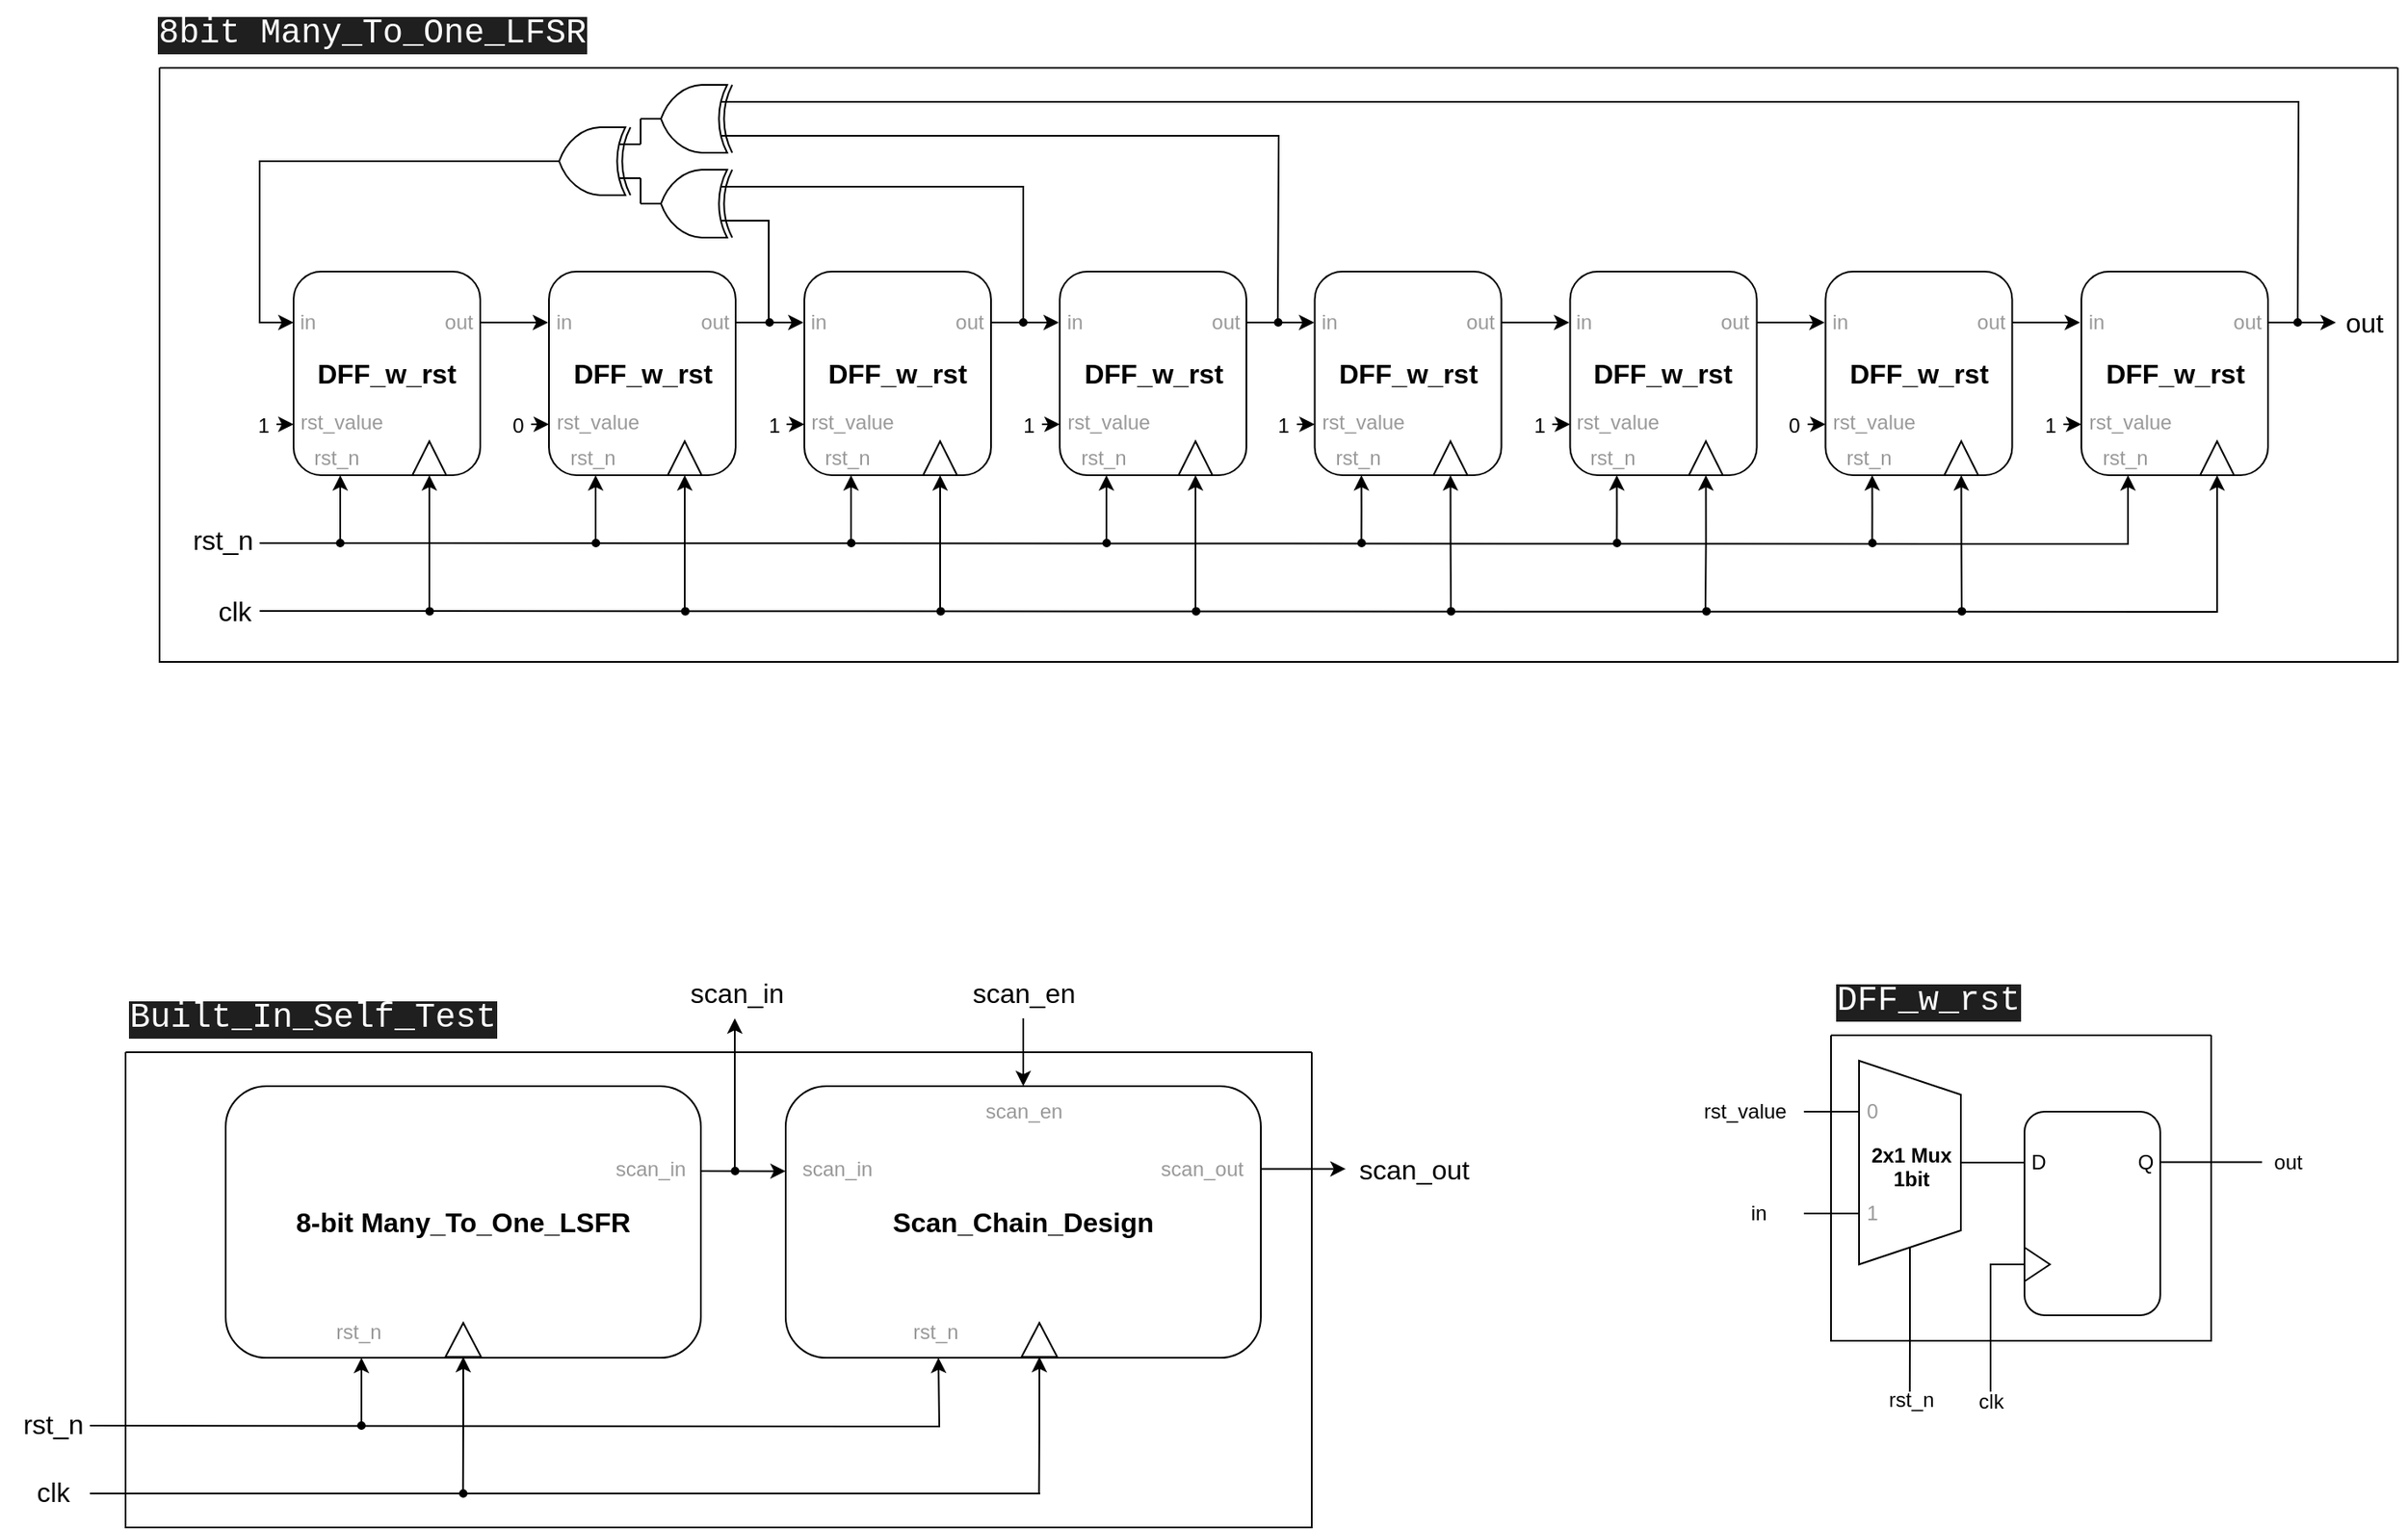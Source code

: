 <mxfile version="24.7.8">
  <diagram name="Page-1" id="UI9hSoGJG68KM8i0-efs">
    <mxGraphModel dx="1793" dy="1105" grid="1" gridSize="10" guides="1" tooltips="1" connect="1" arrows="1" fold="1" page="1" pageScale="1" pageWidth="827" pageHeight="1169" math="0" shadow="0">
      <root>
        <mxCell id="0" />
        <mxCell id="1" parent="0" />
        <mxCell id="f5T4emlmwEQwwxIsuoBN-124" value="&lt;font style=&quot;font-size: 16px;&quot;&gt;&lt;b&gt;DFF&lt;/b&gt;&lt;/font&gt;&lt;b style=&quot;font-size: 16px; background-color: initial;&quot;&gt;_w_&lt;/b&gt;&lt;b style=&quot;font-size: 16px; background-color: initial;&quot;&gt;rst&lt;/b&gt;" style="rounded=1;whiteSpace=wrap;html=1;" vertex="1" parent="1">
          <mxGeometry x="1693.5" y="440" width="110" height="120" as="geometry" />
        </mxCell>
        <mxCell id="f5T4emlmwEQwwxIsuoBN-129" value="&lt;font color=&quot;#999999&quot;&gt;rst_n&lt;/font&gt;" style="text;html=1;align=center;verticalAlign=middle;resizable=0;points=[];autosize=1;strokeColor=none;fillColor=none;" vertex="1" parent="1">
          <mxGeometry x="1693.5" y="535" width="50" height="30" as="geometry" />
        </mxCell>
        <mxCell id="f5T4emlmwEQwwxIsuoBN-32" value="&lt;font style=&quot;font-size: 16px;&quot;&gt;&lt;b&gt;DFF&lt;/b&gt;&lt;/font&gt;&lt;b style=&quot;font-size: 16px; background-color: initial;&quot;&gt;_w_&lt;/b&gt;&lt;b style=&quot;font-size: 16px; background-color: initial;&quot;&gt;rst&lt;/b&gt;" style="rounded=1;whiteSpace=wrap;html=1;" vertex="1" parent="1">
          <mxGeometry x="640" y="440" width="110" height="120" as="geometry" />
        </mxCell>
        <mxCell id="f5T4emlmwEQwwxIsuoBN-40" value="&lt;font color=&quot;#999999&quot;&gt;in&lt;/font&gt;" style="text;html=1;align=center;verticalAlign=middle;resizable=0;points=[];autosize=1;strokeColor=none;fillColor=none;" vertex="1" parent="1">
          <mxGeometry x="633" y="455" width="30" height="30" as="geometry" />
        </mxCell>
        <mxCell id="f5T4emlmwEQwwxIsuoBN-58" value="&lt;font style=&quot;font-size: 16px;&quot;&gt;&lt;b&gt;DFF&lt;/b&gt;&lt;/font&gt;&lt;b style=&quot;font-size: 16px; background-color: initial;&quot;&gt;_w_&lt;/b&gt;&lt;b style=&quot;font-size: 16px; background-color: initial;&quot;&gt;rst&lt;/b&gt;" style="rounded=1;whiteSpace=wrap;html=1;" vertex="1" parent="1">
          <mxGeometry x="790.5" y="440" width="110" height="120" as="geometry" />
        </mxCell>
        <mxCell id="f5T4emlmwEQwwxIsuoBN-42" value="&lt;font color=&quot;#999999&quot;&gt;rst_value&lt;/font&gt;" style="text;html=1;align=center;verticalAlign=middle;resizable=0;points=[];autosize=1;strokeColor=none;fillColor=none;" vertex="1" parent="1">
          <mxGeometry x="633" y="514" width="70" height="30" as="geometry" />
        </mxCell>
        <mxCell id="f5T4emlmwEQwwxIsuoBN-63" value="&lt;font color=&quot;#999999&quot;&gt;rst_value&lt;/font&gt;" style="text;html=1;align=center;verticalAlign=middle;resizable=0;points=[];autosize=1;strokeColor=none;fillColor=none;" vertex="1" parent="1">
          <mxGeometry x="783.5" y="514" width="70" height="30" as="geometry" />
        </mxCell>
        <mxCell id="icHtA9COWRHYuuFqIY_G-172" value="&lt;font style=&quot;font-size: 16px;&quot;&gt;&lt;b&gt;8-bit Many_To_One_LSFR&lt;/b&gt;&lt;/font&gt;" style="rounded=1;whiteSpace=wrap;html=1;strokeColor=default;align=center;verticalAlign=middle;fontFamily=Helvetica;fontSize=12;fontColor=default;fillColor=default;" parent="1" vertex="1">
          <mxGeometry x="600" y="920" width="280" height="160" as="geometry" />
        </mxCell>
        <mxCell id="icHtA9COWRHYuuFqIY_G-173" value="&lt;font style=&quot;font-size: 16px;&quot;&gt;&lt;b&gt;Scan_Chain_Design&lt;/b&gt;&lt;/font&gt;" style="rounded=1;whiteSpace=wrap;html=1;strokeColor=default;align=center;verticalAlign=middle;fontFamily=Helvetica;fontSize=12;fontColor=default;fillColor=default;" parent="1" vertex="1">
          <mxGeometry x="930" y="920" width="280" height="160" as="geometry" />
        </mxCell>
        <mxCell id="icHtA9COWRHYuuFqIY_G-174" value="" style="endArrow=classic;html=1;rounded=0;fontFamily=Helvetica;fontSize=12;fontColor=default;" parent="1" edge="1">
          <mxGeometry width="50" height="50" relative="1" as="geometry">
            <mxPoint x="1070" y="880" as="sourcePoint" />
            <mxPoint x="1070" y="920" as="targetPoint" />
          </mxGeometry>
        </mxCell>
        <mxCell id="icHtA9COWRHYuuFqIY_G-175" value="&lt;font style=&quot;font-size: 16px;&quot;&gt;scan_en&lt;/font&gt;" style="text;html=1;align=center;verticalAlign=middle;resizable=0;points=[];autosize=1;strokeColor=none;fillColor=none;fontFamily=Helvetica;fontSize=12;fontColor=default;" parent="1" vertex="1">
          <mxGeometry x="1030" y="850" width="80" height="30" as="geometry" />
        </mxCell>
        <mxCell id="icHtA9COWRHYuuFqIY_G-176" value="&lt;font color=&quot;#999999&quot; style=&quot;font-size: 12px;&quot;&gt;scan_en&lt;/font&gt;" style="text;html=1;align=center;verticalAlign=middle;resizable=0;points=[];autosize=1;strokeColor=none;fillColor=none;fontFamily=Helvetica;fontSize=12;fontColor=default;" parent="1" vertex="1">
          <mxGeometry x="1035" y="920" width="70" height="30" as="geometry" />
        </mxCell>
        <mxCell id="icHtA9COWRHYuuFqIY_G-187" style="edgeStyle=orthogonalEdgeStyle;rounded=0;orthogonalLoop=1;jettySize=auto;html=1;exitX=0;exitY=0.5;exitDx=0;exitDy=0;fontFamily=Helvetica;fontSize=12;fontColor=default;endArrow=none;endFill=0;startArrow=classic;startFill=1;" parent="1" source="icHtA9COWRHYuuFqIY_G-177" edge="1">
          <mxGeometry relative="1" as="geometry">
            <mxPoint x="739.857" y="1160" as="targetPoint" />
          </mxGeometry>
        </mxCell>
        <mxCell id="icHtA9COWRHYuuFqIY_G-177" value="" style="triangle;whiteSpace=wrap;html=1;strokeColor=default;align=center;verticalAlign=middle;fontFamily=Helvetica;fontSize=12;fontColor=default;fillColor=default;rotation=-90;" parent="1" vertex="1">
          <mxGeometry x="730" y="1059" width="20" height="21" as="geometry" />
        </mxCell>
        <mxCell id="icHtA9COWRHYuuFqIY_G-186" style="edgeStyle=orthogonalEdgeStyle;rounded=0;orthogonalLoop=1;jettySize=auto;html=1;exitX=0;exitY=0.5;exitDx=0;exitDy=0;fontFamily=Helvetica;fontSize=12;fontColor=default;endArrow=none;endFill=0;startArrow=classic;startFill=1;" parent="1" source="icHtA9COWRHYuuFqIY_G-179" edge="1">
          <mxGeometry relative="1" as="geometry">
            <mxPoint x="1079.286" y="1160" as="targetPoint" />
          </mxGeometry>
        </mxCell>
        <mxCell id="icHtA9COWRHYuuFqIY_G-179" value="" style="triangle;whiteSpace=wrap;html=1;strokeColor=default;align=center;verticalAlign=middle;fontFamily=Helvetica;fontSize=12;fontColor=default;fillColor=default;rotation=-90;" parent="1" vertex="1">
          <mxGeometry x="1069.5" y="1059" width="20" height="21" as="geometry" />
        </mxCell>
        <mxCell id="icHtA9COWRHYuuFqIY_G-181" value="" style="endArrow=classic;html=1;rounded=0;fontFamily=Helvetica;fontSize=12;fontColor=default;" parent="1" edge="1">
          <mxGeometry width="50" height="50" relative="1" as="geometry">
            <mxPoint x="680" y="1120" as="sourcePoint" />
            <mxPoint x="680" y="1080" as="targetPoint" />
          </mxGeometry>
        </mxCell>
        <mxCell id="icHtA9COWRHYuuFqIY_G-182" value="" style="endArrow=classic;html=1;rounded=0;fontFamily=Helvetica;fontSize=12;fontColor=default;edgeStyle=orthogonalEdgeStyle;" parent="1" edge="1">
          <mxGeometry width="50" height="50" relative="1" as="geometry">
            <mxPoint x="520" y="1120" as="sourcePoint" />
            <mxPoint x="1020" y="1080" as="targetPoint" />
          </mxGeometry>
        </mxCell>
        <mxCell id="icHtA9COWRHYuuFqIY_G-183" value="&lt;font color=&quot;#999999&quot;&gt;rst_n&lt;/font&gt;" style="text;html=1;align=center;verticalAlign=middle;resizable=0;points=[];autosize=1;strokeColor=none;fillColor=none;fontFamily=Helvetica;fontSize=12;fontColor=default;" parent="1" vertex="1">
          <mxGeometry x="653" y="1050" width="50" height="30" as="geometry" />
        </mxCell>
        <mxCell id="icHtA9COWRHYuuFqIY_G-184" value="&lt;font color=&quot;#999999&quot;&gt;rst_n&lt;/font&gt;" style="text;html=1;align=center;verticalAlign=middle;resizable=0;points=[];autosize=1;strokeColor=none;fillColor=none;fontFamily=Helvetica;fontSize=12;fontColor=default;" parent="1" vertex="1">
          <mxGeometry x="993" y="1050" width="50" height="30" as="geometry" />
        </mxCell>
        <mxCell id="icHtA9COWRHYuuFqIY_G-185" value="" style="endArrow=none;html=1;rounded=0;fontFamily=Helvetica;fontSize=12;fontColor=default;" parent="1" edge="1">
          <mxGeometry width="50" height="50" relative="1" as="geometry">
            <mxPoint x="520" y="1160" as="sourcePoint" />
            <mxPoint x="1080" y="1160" as="targetPoint" />
          </mxGeometry>
        </mxCell>
        <mxCell id="icHtA9COWRHYuuFqIY_G-188" value="" style="endArrow=classic;html=1;rounded=0;fontFamily=Helvetica;fontSize=12;fontColor=default;entryX=0;entryY=0.313;entryDx=0;entryDy=0;entryPerimeter=0;endFill=1;" parent="1" target="icHtA9COWRHYuuFqIY_G-173" edge="1">
          <mxGeometry width="50" height="50" relative="1" as="geometry">
            <mxPoint x="880" y="970" as="sourcePoint" />
            <mxPoint x="930" y="920" as="targetPoint" />
          </mxGeometry>
        </mxCell>
        <mxCell id="icHtA9COWRHYuuFqIY_G-189" value="&lt;font color=&quot;#999999&quot; style=&quot;font-size: 12px;&quot;&gt;scan_in&lt;/font&gt;" style="text;html=1;align=center;verticalAlign=middle;resizable=0;points=[];autosize=1;strokeColor=none;fillColor=none;fontFamily=Helvetica;fontSize=12;fontColor=default;" parent="1" vertex="1">
          <mxGeometry x="930" y="954" width="60" height="30" as="geometry" />
        </mxCell>
        <mxCell id="icHtA9COWRHYuuFqIY_G-190" value="&lt;font color=&quot;#999999&quot; style=&quot;font-size: 12px;&quot;&gt;scan_out&lt;/font&gt;" style="text;html=1;align=center;verticalAlign=middle;resizable=0;points=[];autosize=1;strokeColor=none;fillColor=none;fontFamily=Helvetica;fontSize=12;fontColor=default;" parent="1" vertex="1">
          <mxGeometry x="1140" y="954" width="70" height="30" as="geometry" />
        </mxCell>
        <mxCell id="icHtA9COWRHYuuFqIY_G-191" value="&lt;font style=&quot;font-size: 16px;&quot;&gt;rst_n&lt;/font&gt;" style="text;html=1;align=center;verticalAlign=middle;resizable=0;points=[];autosize=1;strokeColor=none;fillColor=none;fontFamily=Helvetica;fontSize=12;fontColor=default;" parent="1" vertex="1">
          <mxGeometry x="467.5" y="1104" width="60" height="30" as="geometry" />
        </mxCell>
        <mxCell id="icHtA9COWRHYuuFqIY_G-192" value="&lt;font style=&quot;font-size: 16px;&quot;&gt;clk&lt;/font&gt;" style="text;html=1;align=center;verticalAlign=middle;resizable=0;points=[];autosize=1;strokeColor=none;fillColor=none;fontFamily=Helvetica;fontSize=12;fontColor=default;" parent="1" vertex="1">
          <mxGeometry x="477.5" y="1144" width="40" height="30" as="geometry" />
        </mxCell>
        <mxCell id="icHtA9COWRHYuuFqIY_G-193" value="" style="endArrow=classic;html=1;rounded=0;fontFamily=Helvetica;fontSize=12;fontColor=default;entryX=0;entryY=0.313;entryDx=0;entryDy=0;entryPerimeter=0;endFill=1;" parent="1" edge="1">
          <mxGeometry width="50" height="50" relative="1" as="geometry">
            <mxPoint x="1210" y="968.71" as="sourcePoint" />
            <mxPoint x="1260" y="968.71" as="targetPoint" />
          </mxGeometry>
        </mxCell>
        <mxCell id="icHtA9COWRHYuuFqIY_G-194" value="" style="endArrow=classic;html=1;rounded=0;fontFamily=Helvetica;fontSize=12;fontColor=default;" parent="1" edge="1">
          <mxGeometry width="50" height="50" relative="1" as="geometry">
            <mxPoint x="900" y="970" as="sourcePoint" />
            <mxPoint x="900" y="880" as="targetPoint" />
          </mxGeometry>
        </mxCell>
        <mxCell id="icHtA9COWRHYuuFqIY_G-195" value="&lt;font style=&quot;font-size: 16px;&quot;&gt;scan_out&lt;/font&gt;" style="text;html=1;align=center;verticalAlign=middle;resizable=0;points=[];autosize=1;strokeColor=none;fillColor=none;fontFamily=Helvetica;fontSize=12;fontColor=default;" parent="1" vertex="1">
          <mxGeometry x="1255" y="954" width="90" height="30" as="geometry" />
        </mxCell>
        <mxCell id="icHtA9COWRHYuuFqIY_G-196" value="&lt;font style=&quot;font-size: 16px;&quot;&gt;scan_in&lt;/font&gt;" style="text;html=1;align=center;verticalAlign=middle;resizable=0;points=[];autosize=1;strokeColor=none;fillColor=none;fontFamily=Helvetica;fontSize=12;fontColor=default;" parent="1" vertex="1">
          <mxGeometry x="860.5" y="850" width="80" height="30" as="geometry" />
        </mxCell>
        <mxCell id="icHtA9COWRHYuuFqIY_G-197" value="&lt;font color=&quot;#999999&quot;&gt;scan_in&lt;/font&gt;" style="text;html=1;align=center;verticalAlign=middle;resizable=0;points=[];autosize=1;strokeColor=none;fillColor=none;fontFamily=Helvetica;fontSize=12;fontColor=default;" parent="1" vertex="1">
          <mxGeometry x="820" y="954" width="60" height="30" as="geometry" />
        </mxCell>
        <mxCell id="icHtA9COWRHYuuFqIY_G-198" value="" style="swimlane;startSize=0;strokeColor=default;align=center;verticalAlign=middle;fontFamily=Helvetica;fontSize=12;fontColor=default;fillColor=default;" parent="1" vertex="1">
          <mxGeometry x="541" y="900" width="699" height="280" as="geometry" />
        </mxCell>
        <mxCell id="f5T4emlmwEQwwxIsuoBN-153" value="" style="ellipse;whiteSpace=wrap;html=1;aspect=fixed;fillColor=#000000;" vertex="1" parent="icHtA9COWRHYuuFqIY_G-198">
          <mxGeometry x="137" y="218" width="4" height="4" as="geometry" />
        </mxCell>
        <mxCell id="f5T4emlmwEQwwxIsuoBN-154" value="" style="ellipse;whiteSpace=wrap;html=1;aspect=fixed;fillColor=#000000;" vertex="1" parent="icHtA9COWRHYuuFqIY_G-198">
          <mxGeometry x="197" y="258" width="4" height="4" as="geometry" />
        </mxCell>
        <mxCell id="f5T4emlmwEQwwxIsuoBN-156" value="" style="ellipse;whiteSpace=wrap;html=1;aspect=fixed;fillColor=#000000;" vertex="1" parent="icHtA9COWRHYuuFqIY_G-198">
          <mxGeometry x="357.2" y="68" width="4" height="4" as="geometry" />
        </mxCell>
        <mxCell id="f5T4emlmwEQwwxIsuoBN-2" value="" style="rounded=1;whiteSpace=wrap;html=1;" vertex="1" parent="1">
          <mxGeometry x="1660" y="935" width="80" height="120" as="geometry" />
        </mxCell>
        <mxCell id="f5T4emlmwEQwwxIsuoBN-3" value="Q" style="text;html=1;align=center;verticalAlign=middle;resizable=0;points=[];autosize=1;strokeColor=none;fillColor=none;" vertex="1" parent="1">
          <mxGeometry x="1716" y="950" width="30" height="30" as="geometry" />
        </mxCell>
        <mxCell id="f5T4emlmwEQwwxIsuoBN-5" style="edgeStyle=orthogonalEdgeStyle;rounded=0;orthogonalLoop=1;jettySize=auto;html=1;exitX=0.5;exitY=0;exitDx=0;exitDy=0;entryX=0;entryY=0.25;entryDx=0;entryDy=0;endArrow=none;endFill=0;" edge="1" parent="1" source="f5T4emlmwEQwwxIsuoBN-9" target="f5T4emlmwEQwwxIsuoBN-2">
          <mxGeometry relative="1" as="geometry" />
        </mxCell>
        <mxCell id="f5T4emlmwEQwwxIsuoBN-6" style="edgeStyle=orthogonalEdgeStyle;rounded=0;orthogonalLoop=1;jettySize=auto;html=1;exitX=0.25;exitY=1;exitDx=0;exitDy=0;endArrow=none;endFill=0;startArrow=none;startFill=0;" edge="1" parent="1" source="f5T4emlmwEQwwxIsuoBN-9">
          <mxGeometry relative="1" as="geometry">
            <mxPoint x="1530" y="935" as="targetPoint" />
          </mxGeometry>
        </mxCell>
        <mxCell id="f5T4emlmwEQwwxIsuoBN-7" style="edgeStyle=orthogonalEdgeStyle;rounded=0;orthogonalLoop=1;jettySize=auto;html=1;exitX=0.75;exitY=1;exitDx=0;exitDy=0;endArrow=none;endFill=0;startArrow=none;startFill=0;" edge="1" parent="1" source="f5T4emlmwEQwwxIsuoBN-9">
          <mxGeometry relative="1" as="geometry">
            <mxPoint x="1530" y="995" as="targetPoint" />
          </mxGeometry>
        </mxCell>
        <mxCell id="f5T4emlmwEQwwxIsuoBN-25" style="edgeStyle=orthogonalEdgeStyle;rounded=0;orthogonalLoop=1;jettySize=auto;html=1;exitX=1;exitY=0.5;exitDx=0;exitDy=0;endArrow=none;endFill=0;startArrow=none;startFill=0;" edge="1" parent="1" source="f5T4emlmwEQwwxIsuoBN-9">
          <mxGeometry relative="1" as="geometry">
            <mxPoint x="1592.417" y="1100" as="targetPoint" />
          </mxGeometry>
        </mxCell>
        <mxCell id="f5T4emlmwEQwwxIsuoBN-9" value="" style="shape=trapezoid;perimeter=trapezoidPerimeter;whiteSpace=wrap;html=1;fixedSize=1;rotation=90;" vertex="1" parent="1">
          <mxGeometry x="1532.5" y="935" width="120" height="60" as="geometry" />
        </mxCell>
        <mxCell id="f5T4emlmwEQwwxIsuoBN-26" style="edgeStyle=orthogonalEdgeStyle;rounded=0;orthogonalLoop=1;jettySize=auto;html=1;exitX=0;exitY=0.5;exitDx=0;exitDy=0;endArrow=none;endFill=0;" edge="1" parent="1" source="f5T4emlmwEQwwxIsuoBN-11">
          <mxGeometry relative="1" as="geometry">
            <mxPoint x="1640" y="1100" as="targetPoint" />
          </mxGeometry>
        </mxCell>
        <mxCell id="f5T4emlmwEQwwxIsuoBN-11" value="" style="triangle;whiteSpace=wrap;html=1;" vertex="1" parent="1">
          <mxGeometry x="1660" y="1015" width="15" height="20" as="geometry" />
        </mxCell>
        <mxCell id="f5T4emlmwEQwwxIsuoBN-12" value="D" style="text;html=1;align=center;verticalAlign=middle;resizable=0;points=[];autosize=1;strokeColor=none;fillColor=none;" vertex="1" parent="1">
          <mxGeometry x="1652.5" y="950" width="30" height="30" as="geometry" />
        </mxCell>
        <mxCell id="f5T4emlmwEQwwxIsuoBN-13" value="rst_value" style="text;html=1;align=center;verticalAlign=middle;resizable=0;points=[];autosize=1;strokeColor=none;fillColor=none;" vertex="1" parent="1">
          <mxGeometry x="1460" y="920" width="70" height="30" as="geometry" />
        </mxCell>
        <mxCell id="f5T4emlmwEQwwxIsuoBN-14" value="&lt;font color=&quot;#999999&quot;&gt;0&lt;/font&gt;" style="text;html=1;align=center;verticalAlign=middle;resizable=0;points=[];autosize=1;strokeColor=none;fillColor=none;" vertex="1" parent="1">
          <mxGeometry x="1555" y="920" width="30" height="30" as="geometry" />
        </mxCell>
        <mxCell id="f5T4emlmwEQwwxIsuoBN-15" value="&lt;font color=&quot;#999999&quot;&gt;1&lt;/font&gt;" style="text;html=1;align=center;verticalAlign=middle;resizable=0;points=[];autosize=1;strokeColor=none;fillColor=none;" vertex="1" parent="1">
          <mxGeometry x="1555" y="980" width="30" height="30" as="geometry" />
        </mxCell>
        <mxCell id="f5T4emlmwEQwwxIsuoBN-16" value="&lt;b&gt;2x1 Mux&lt;br&gt;1bit&lt;/b&gt;&lt;div&gt;&lt;br&gt;&lt;/div&gt;" style="text;html=1;align=center;verticalAlign=middle;resizable=0;points=[];autosize=1;strokeColor=none;fillColor=none;fontFamily=Helvetica;fontSize=12;fontColor=default;" vertex="1" parent="1">
          <mxGeometry x="1557.5" y="945" width="70" height="60" as="geometry" />
        </mxCell>
        <mxCell id="f5T4emlmwEQwwxIsuoBN-20" value="in" style="text;html=1;align=center;verticalAlign=middle;resizable=0;points=[];autosize=1;strokeColor=none;fillColor=none;" vertex="1" parent="1">
          <mxGeometry x="1487.5" y="980" width="30" height="30" as="geometry" />
        </mxCell>
        <mxCell id="f5T4emlmwEQwwxIsuoBN-23" style="edgeStyle=orthogonalEdgeStyle;rounded=0;orthogonalLoop=1;jettySize=auto;html=1;exitX=0.5;exitY=0;exitDx=0;exitDy=0;entryX=0;entryY=0.25;entryDx=0;entryDy=0;endArrow=none;endFill=0;" edge="1" parent="1">
          <mxGeometry relative="1" as="geometry">
            <mxPoint x="1740" y="964.79" as="sourcePoint" />
            <mxPoint x="1800" y="964.79" as="targetPoint" />
          </mxGeometry>
        </mxCell>
        <mxCell id="f5T4emlmwEQwwxIsuoBN-24" value="out" style="text;html=1;align=center;verticalAlign=middle;resizable=0;points=[];autosize=1;strokeColor=none;fillColor=none;" vertex="1" parent="1">
          <mxGeometry x="1795" y="950" width="40" height="30" as="geometry" />
        </mxCell>
        <mxCell id="f5T4emlmwEQwwxIsuoBN-27" value="" style="swimlane;startSize=0;" vertex="1" parent="1">
          <mxGeometry x="1546" y="890" width="224" height="180" as="geometry" />
        </mxCell>
        <mxCell id="f5T4emlmwEQwwxIsuoBN-29" value="rst_n" style="text;html=1;align=center;verticalAlign=middle;resizable=0;points=[];autosize=1;strokeColor=none;fillColor=none;" vertex="1" parent="1">
          <mxGeometry x="1567.5" y="1090" width="50" height="30" as="geometry" />
        </mxCell>
        <mxCell id="f5T4emlmwEQwwxIsuoBN-30" value="clk" style="text;html=1;align=center;verticalAlign=middle;resizable=0;points=[];autosize=1;strokeColor=none;fillColor=none;" vertex="1" parent="1">
          <mxGeometry x="1620" y="1091" width="40" height="30" as="geometry" />
        </mxCell>
        <mxCell id="f5T4emlmwEQwwxIsuoBN-37" style="edgeStyle=orthogonalEdgeStyle;rounded=0;orthogonalLoop=1;jettySize=auto;html=1;exitX=1;exitY=0.25;exitDx=0;exitDy=0;" edge="1" parent="1" source="f5T4emlmwEQwwxIsuoBN-32">
          <mxGeometry relative="1" as="geometry">
            <mxPoint x="790" y="470" as="targetPoint" />
          </mxGeometry>
        </mxCell>
        <mxCell id="f5T4emlmwEQwwxIsuoBN-38" style="edgeStyle=orthogonalEdgeStyle;rounded=0;orthogonalLoop=1;jettySize=auto;html=1;exitX=0.25;exitY=1;exitDx=0;exitDy=0;endArrow=none;endFill=0;startArrow=classic;startFill=1;" edge="1" parent="1" source="f5T4emlmwEQwwxIsuoBN-32">
          <mxGeometry relative="1" as="geometry">
            <mxPoint x="667.5" y="600" as="targetPoint" />
          </mxGeometry>
        </mxCell>
        <mxCell id="f5T4emlmwEQwwxIsuoBN-67" style="edgeStyle=orthogonalEdgeStyle;rounded=0;orthogonalLoop=1;jettySize=auto;html=1;exitX=0;exitY=0.75;exitDx=0;exitDy=0;endArrow=none;endFill=0;startArrow=classic;startFill=1;" edge="1" parent="1" source="f5T4emlmwEQwwxIsuoBN-32">
          <mxGeometry relative="1" as="geometry">
            <mxPoint x="630" y="530" as="targetPoint" />
          </mxGeometry>
        </mxCell>
        <mxCell id="f5T4emlmwEQwwxIsuoBN-33" value="&lt;font color=&quot;#999999&quot;&gt;rst_n&lt;/font&gt;" style="text;html=1;align=center;verticalAlign=middle;resizable=0;points=[];autosize=1;strokeColor=none;fillColor=none;" vertex="1" parent="1">
          <mxGeometry x="640" y="535" width="50" height="30" as="geometry" />
        </mxCell>
        <mxCell id="f5T4emlmwEQwwxIsuoBN-39" style="edgeStyle=orthogonalEdgeStyle;rounded=0;orthogonalLoop=1;jettySize=auto;html=1;exitX=0;exitY=0.5;exitDx=0;exitDy=0;endArrow=none;endFill=0;startArrow=classic;startFill=1;" edge="1" parent="1" source="f5T4emlmwEQwwxIsuoBN-36">
          <mxGeometry relative="1" as="geometry">
            <mxPoint x="720" y="640" as="targetPoint" />
          </mxGeometry>
        </mxCell>
        <mxCell id="f5T4emlmwEQwwxIsuoBN-36" value="" style="triangle;whiteSpace=wrap;html=1;rotation=-90;" vertex="1" parent="1">
          <mxGeometry x="710" y="540" width="20" height="20" as="geometry" />
        </mxCell>
        <mxCell id="f5T4emlmwEQwwxIsuoBN-44" value="&lt;font color=&quot;#999999&quot;&gt;out&lt;/font&gt;" style="text;html=1;align=center;verticalAlign=middle;resizable=0;points=[];autosize=1;strokeColor=none;fillColor=none;" vertex="1" parent="1">
          <mxGeometry x="717" y="455" width="40" height="30" as="geometry" />
        </mxCell>
        <mxCell id="f5T4emlmwEQwwxIsuoBN-56" style="edgeStyle=orthogonalEdgeStyle;rounded=0;orthogonalLoop=1;jettySize=auto;html=1;exitX=1;exitY=0.25;exitDx=0;exitDy=0;" edge="1" parent="1" source="f5T4emlmwEQwwxIsuoBN-58">
          <mxGeometry relative="1" as="geometry">
            <mxPoint x="940.5" y="470" as="targetPoint" />
          </mxGeometry>
        </mxCell>
        <mxCell id="f5T4emlmwEQwwxIsuoBN-57" style="edgeStyle=orthogonalEdgeStyle;rounded=0;orthogonalLoop=1;jettySize=auto;html=1;exitX=0.25;exitY=1;exitDx=0;exitDy=0;endArrow=none;endFill=0;startArrow=classic;startFill=1;" edge="1" parent="1" source="f5T4emlmwEQwwxIsuoBN-58">
          <mxGeometry relative="1" as="geometry">
            <mxPoint x="818" y="600" as="targetPoint" />
          </mxGeometry>
        </mxCell>
        <mxCell id="f5T4emlmwEQwwxIsuoBN-65" style="edgeStyle=orthogonalEdgeStyle;rounded=0;orthogonalLoop=1;jettySize=auto;html=1;exitX=0;exitY=0.75;exitDx=0;exitDy=0;endArrow=none;endFill=0;startArrow=classic;startFill=1;" edge="1" parent="1" source="f5T4emlmwEQwwxIsuoBN-58">
          <mxGeometry relative="1" as="geometry">
            <mxPoint x="780" y="530" as="targetPoint" />
          </mxGeometry>
        </mxCell>
        <mxCell id="f5T4emlmwEQwwxIsuoBN-59" value="&lt;font color=&quot;#999999&quot;&gt;rst_n&lt;/font&gt;" style="text;html=1;align=center;verticalAlign=middle;resizable=0;points=[];autosize=1;strokeColor=none;fillColor=none;" vertex="1" parent="1">
          <mxGeometry x="790.5" y="535" width="50" height="30" as="geometry" />
        </mxCell>
        <mxCell id="f5T4emlmwEQwwxIsuoBN-60" style="edgeStyle=orthogonalEdgeStyle;rounded=0;orthogonalLoop=1;jettySize=auto;html=1;exitX=0;exitY=0.5;exitDx=0;exitDy=0;endArrow=none;endFill=0;startArrow=classic;startFill=1;" edge="1" parent="1" source="f5T4emlmwEQwwxIsuoBN-61">
          <mxGeometry relative="1" as="geometry">
            <mxPoint x="870.5" y="640" as="targetPoint" />
          </mxGeometry>
        </mxCell>
        <mxCell id="f5T4emlmwEQwwxIsuoBN-61" value="" style="triangle;whiteSpace=wrap;html=1;rotation=-90;" vertex="1" parent="1">
          <mxGeometry x="860.5" y="540" width="20" height="20" as="geometry" />
        </mxCell>
        <mxCell id="f5T4emlmwEQwwxIsuoBN-62" value="&lt;font color=&quot;#999999&quot;&gt;in&lt;/font&gt;" style="text;html=1;align=center;verticalAlign=middle;resizable=0;points=[];autosize=1;strokeColor=none;fillColor=none;" vertex="1" parent="1">
          <mxGeometry x="783.5" y="455" width="30" height="30" as="geometry" />
        </mxCell>
        <mxCell id="f5T4emlmwEQwwxIsuoBN-64" value="&lt;font color=&quot;#999999&quot;&gt;out&lt;/font&gt;" style="text;html=1;align=center;verticalAlign=middle;resizable=0;points=[];autosize=1;strokeColor=none;fillColor=none;" vertex="1" parent="1">
          <mxGeometry x="867.5" y="455" width="40" height="30" as="geometry" />
        </mxCell>
        <mxCell id="f5T4emlmwEQwwxIsuoBN-66" value="0" style="text;html=1;align=center;verticalAlign=middle;resizable=0;points=[];autosize=1;strokeColor=none;fillColor=none;" vertex="1" parent="1">
          <mxGeometry x="757" y="516" width="30" height="30" as="geometry" />
        </mxCell>
        <mxCell id="f5T4emlmwEQwwxIsuoBN-68" value="1" style="text;html=1;align=center;verticalAlign=middle;resizable=0;points=[];autosize=1;strokeColor=none;fillColor=none;" vertex="1" parent="1">
          <mxGeometry x="607" y="516" width="30" height="30" as="geometry" />
        </mxCell>
        <mxCell id="f5T4emlmwEQwwxIsuoBN-69" value="&lt;font style=&quot;font-size: 16px;&quot;&gt;&lt;b&gt;DFF&lt;/b&gt;&lt;/font&gt;&lt;b style=&quot;font-size: 16px; background-color: initial;&quot;&gt;_w_&lt;/b&gt;&lt;b style=&quot;font-size: 16px; background-color: initial;&quot;&gt;rst&lt;/b&gt;" style="rounded=1;whiteSpace=wrap;html=1;" vertex="1" parent="1">
          <mxGeometry x="941" y="440" width="110" height="120" as="geometry" />
        </mxCell>
        <mxCell id="f5T4emlmwEQwwxIsuoBN-70" value="&lt;font color=&quot;#999999&quot;&gt;rst_value&lt;/font&gt;" style="text;html=1;align=center;verticalAlign=middle;resizable=0;points=[];autosize=1;strokeColor=none;fillColor=none;" vertex="1" parent="1">
          <mxGeometry x="934" y="514" width="70" height="30" as="geometry" />
        </mxCell>
        <mxCell id="f5T4emlmwEQwwxIsuoBN-71" style="edgeStyle=orthogonalEdgeStyle;rounded=0;orthogonalLoop=1;jettySize=auto;html=1;exitX=1;exitY=0.25;exitDx=0;exitDy=0;" edge="1" parent="1" source="f5T4emlmwEQwwxIsuoBN-69">
          <mxGeometry relative="1" as="geometry">
            <mxPoint x="1091" y="470" as="targetPoint" />
          </mxGeometry>
        </mxCell>
        <mxCell id="f5T4emlmwEQwwxIsuoBN-72" style="edgeStyle=orthogonalEdgeStyle;rounded=0;orthogonalLoop=1;jettySize=auto;html=1;exitX=0.25;exitY=1;exitDx=0;exitDy=0;endArrow=none;endFill=0;startArrow=classic;startFill=1;" edge="1" parent="1" source="f5T4emlmwEQwwxIsuoBN-69">
          <mxGeometry relative="1" as="geometry">
            <mxPoint x="968.5" y="600" as="targetPoint" />
          </mxGeometry>
        </mxCell>
        <mxCell id="f5T4emlmwEQwwxIsuoBN-73" style="edgeStyle=orthogonalEdgeStyle;rounded=0;orthogonalLoop=1;jettySize=auto;html=1;exitX=0;exitY=0.75;exitDx=0;exitDy=0;endArrow=none;endFill=0;startArrow=classic;startFill=1;" edge="1" parent="1" source="f5T4emlmwEQwwxIsuoBN-69">
          <mxGeometry relative="1" as="geometry">
            <mxPoint x="930.5" y="530" as="targetPoint" />
          </mxGeometry>
        </mxCell>
        <mxCell id="f5T4emlmwEQwwxIsuoBN-74" value="&lt;font color=&quot;#999999&quot;&gt;rst_n&lt;/font&gt;" style="text;html=1;align=center;verticalAlign=middle;resizable=0;points=[];autosize=1;strokeColor=none;fillColor=none;" vertex="1" parent="1">
          <mxGeometry x="941" y="535" width="50" height="30" as="geometry" />
        </mxCell>
        <mxCell id="f5T4emlmwEQwwxIsuoBN-75" style="edgeStyle=orthogonalEdgeStyle;rounded=0;orthogonalLoop=1;jettySize=auto;html=1;exitX=0;exitY=0.5;exitDx=0;exitDy=0;endArrow=none;endFill=0;startArrow=classic;startFill=1;" edge="1" parent="1" source="f5T4emlmwEQwwxIsuoBN-76">
          <mxGeometry relative="1" as="geometry">
            <mxPoint x="1021" y="640" as="targetPoint" />
          </mxGeometry>
        </mxCell>
        <mxCell id="f5T4emlmwEQwwxIsuoBN-76" value="" style="triangle;whiteSpace=wrap;html=1;rotation=-90;" vertex="1" parent="1">
          <mxGeometry x="1011" y="540" width="20" height="20" as="geometry" />
        </mxCell>
        <mxCell id="f5T4emlmwEQwwxIsuoBN-77" value="&lt;font color=&quot;#999999&quot;&gt;in&lt;/font&gt;" style="text;html=1;align=center;verticalAlign=middle;resizable=0;points=[];autosize=1;strokeColor=none;fillColor=none;" vertex="1" parent="1">
          <mxGeometry x="934" y="455" width="30" height="30" as="geometry" />
        </mxCell>
        <mxCell id="f5T4emlmwEQwwxIsuoBN-78" value="&lt;font color=&quot;#999999&quot;&gt;out&lt;/font&gt;" style="text;html=1;align=center;verticalAlign=middle;resizable=0;points=[];autosize=1;strokeColor=none;fillColor=none;" vertex="1" parent="1">
          <mxGeometry x="1018" y="455" width="40" height="30" as="geometry" />
        </mxCell>
        <mxCell id="f5T4emlmwEQwwxIsuoBN-79" value="1" style="text;html=1;align=center;verticalAlign=middle;resizable=0;points=[];autosize=1;strokeColor=none;fillColor=none;" vertex="1" parent="1">
          <mxGeometry x="907.5" y="516" width="30" height="30" as="geometry" />
        </mxCell>
        <mxCell id="f5T4emlmwEQwwxIsuoBN-80" value="&lt;font style=&quot;font-size: 16px;&quot;&gt;&lt;b&gt;DFF&lt;/b&gt;&lt;/font&gt;&lt;b style=&quot;font-size: 16px; background-color: initial;&quot;&gt;_w_&lt;/b&gt;&lt;b style=&quot;font-size: 16px; background-color: initial;&quot;&gt;rst&lt;/b&gt;" style="rounded=1;whiteSpace=wrap;html=1;" vertex="1" parent="1">
          <mxGeometry x="1091.5" y="440" width="110" height="120" as="geometry" />
        </mxCell>
        <mxCell id="f5T4emlmwEQwwxIsuoBN-81" value="&lt;font color=&quot;#999999&quot;&gt;rst_value&lt;/font&gt;" style="text;html=1;align=center;verticalAlign=middle;resizable=0;points=[];autosize=1;strokeColor=none;fillColor=none;" vertex="1" parent="1">
          <mxGeometry x="1084.5" y="514" width="70" height="30" as="geometry" />
        </mxCell>
        <mxCell id="f5T4emlmwEQwwxIsuoBN-82" style="edgeStyle=orthogonalEdgeStyle;rounded=0;orthogonalLoop=1;jettySize=auto;html=1;exitX=1;exitY=0.25;exitDx=0;exitDy=0;" edge="1" parent="1" source="f5T4emlmwEQwwxIsuoBN-80">
          <mxGeometry relative="1" as="geometry">
            <mxPoint x="1241.5" y="470" as="targetPoint" />
          </mxGeometry>
        </mxCell>
        <mxCell id="f5T4emlmwEQwwxIsuoBN-83" style="edgeStyle=orthogonalEdgeStyle;rounded=0;orthogonalLoop=1;jettySize=auto;html=1;exitX=0.25;exitY=1;exitDx=0;exitDy=0;endArrow=none;endFill=0;startArrow=classic;startFill=1;" edge="1" parent="1" source="f5T4emlmwEQwwxIsuoBN-80">
          <mxGeometry relative="1" as="geometry">
            <mxPoint x="1119" y="600" as="targetPoint" />
          </mxGeometry>
        </mxCell>
        <mxCell id="f5T4emlmwEQwwxIsuoBN-84" style="edgeStyle=orthogonalEdgeStyle;rounded=0;orthogonalLoop=1;jettySize=auto;html=1;exitX=0;exitY=0.75;exitDx=0;exitDy=0;endArrow=none;endFill=0;startArrow=classic;startFill=1;" edge="1" parent="1" source="f5T4emlmwEQwwxIsuoBN-80">
          <mxGeometry relative="1" as="geometry">
            <mxPoint x="1081" y="530" as="targetPoint" />
          </mxGeometry>
        </mxCell>
        <mxCell id="f5T4emlmwEQwwxIsuoBN-85" value="&lt;font color=&quot;#999999&quot;&gt;rst_n&lt;/font&gt;" style="text;html=1;align=center;verticalAlign=middle;resizable=0;points=[];autosize=1;strokeColor=none;fillColor=none;" vertex="1" parent="1">
          <mxGeometry x="1091.5" y="535" width="50" height="30" as="geometry" />
        </mxCell>
        <mxCell id="f5T4emlmwEQwwxIsuoBN-86" style="edgeStyle=orthogonalEdgeStyle;rounded=0;orthogonalLoop=1;jettySize=auto;html=1;exitX=0;exitY=0.5;exitDx=0;exitDy=0;endArrow=none;endFill=0;startArrow=classic;startFill=1;" edge="1" parent="1" source="f5T4emlmwEQwwxIsuoBN-87">
          <mxGeometry relative="1" as="geometry">
            <mxPoint x="1171.5" y="640" as="targetPoint" />
          </mxGeometry>
        </mxCell>
        <mxCell id="f5T4emlmwEQwwxIsuoBN-87" value="" style="triangle;whiteSpace=wrap;html=1;rotation=-90;" vertex="1" parent="1">
          <mxGeometry x="1161.5" y="540" width="20" height="20" as="geometry" />
        </mxCell>
        <mxCell id="f5T4emlmwEQwwxIsuoBN-88" value="&lt;font color=&quot;#999999&quot;&gt;in&lt;/font&gt;" style="text;html=1;align=center;verticalAlign=middle;resizable=0;points=[];autosize=1;strokeColor=none;fillColor=none;" vertex="1" parent="1">
          <mxGeometry x="1084.5" y="455" width="30" height="30" as="geometry" />
        </mxCell>
        <mxCell id="f5T4emlmwEQwwxIsuoBN-89" value="&lt;font color=&quot;#999999&quot;&gt;out&lt;/font&gt;" style="text;html=1;align=center;verticalAlign=middle;resizable=0;points=[];autosize=1;strokeColor=none;fillColor=none;" vertex="1" parent="1">
          <mxGeometry x="1168.5" y="455" width="40" height="30" as="geometry" />
        </mxCell>
        <mxCell id="f5T4emlmwEQwwxIsuoBN-90" value="1" style="text;html=1;align=center;verticalAlign=middle;resizable=0;points=[];autosize=1;strokeColor=none;fillColor=none;" vertex="1" parent="1">
          <mxGeometry x="1058" y="516" width="30" height="30" as="geometry" />
        </mxCell>
        <mxCell id="f5T4emlmwEQwwxIsuoBN-91" value="&lt;font style=&quot;font-size: 16px;&quot;&gt;&lt;b&gt;DFF&lt;/b&gt;&lt;/font&gt;&lt;b style=&quot;font-size: 16px; background-color: initial;&quot;&gt;_w_&lt;/b&gt;&lt;b style=&quot;font-size: 16px; background-color: initial;&quot;&gt;rst&lt;/b&gt;" style="rounded=1;whiteSpace=wrap;html=1;" vertex="1" parent="1">
          <mxGeometry x="1241.75" y="440" width="110" height="120" as="geometry" />
        </mxCell>
        <mxCell id="f5T4emlmwEQwwxIsuoBN-92" value="&lt;font color=&quot;#999999&quot;&gt;rst_value&lt;/font&gt;" style="text;html=1;align=center;verticalAlign=middle;resizable=0;points=[];autosize=1;strokeColor=none;fillColor=none;" vertex="1" parent="1">
          <mxGeometry x="1234.75" y="514" width="70" height="30" as="geometry" />
        </mxCell>
        <mxCell id="f5T4emlmwEQwwxIsuoBN-93" style="edgeStyle=orthogonalEdgeStyle;rounded=0;orthogonalLoop=1;jettySize=auto;html=1;exitX=1;exitY=0.25;exitDx=0;exitDy=0;" edge="1" parent="1" source="f5T4emlmwEQwwxIsuoBN-91">
          <mxGeometry relative="1" as="geometry">
            <mxPoint x="1391.75" y="470" as="targetPoint" />
          </mxGeometry>
        </mxCell>
        <mxCell id="f5T4emlmwEQwwxIsuoBN-94" style="edgeStyle=orthogonalEdgeStyle;rounded=0;orthogonalLoop=1;jettySize=auto;html=1;exitX=0.25;exitY=1;exitDx=0;exitDy=0;endArrow=none;endFill=0;startArrow=classic;startFill=1;" edge="1" parent="1" source="f5T4emlmwEQwwxIsuoBN-91">
          <mxGeometry relative="1" as="geometry">
            <mxPoint x="1269.25" y="600" as="targetPoint" />
          </mxGeometry>
        </mxCell>
        <mxCell id="f5T4emlmwEQwwxIsuoBN-95" style="edgeStyle=orthogonalEdgeStyle;rounded=0;orthogonalLoop=1;jettySize=auto;html=1;exitX=0;exitY=0.75;exitDx=0;exitDy=0;endArrow=none;endFill=0;startArrow=classic;startFill=1;" edge="1" parent="1" source="f5T4emlmwEQwwxIsuoBN-91">
          <mxGeometry relative="1" as="geometry">
            <mxPoint x="1231.25" y="530" as="targetPoint" />
          </mxGeometry>
        </mxCell>
        <mxCell id="f5T4emlmwEQwwxIsuoBN-96" value="&lt;font color=&quot;#999999&quot;&gt;rst_n&lt;/font&gt;" style="text;html=1;align=center;verticalAlign=middle;resizable=0;points=[];autosize=1;strokeColor=none;fillColor=none;" vertex="1" parent="1">
          <mxGeometry x="1241.75" y="535" width="50" height="30" as="geometry" />
        </mxCell>
        <mxCell id="f5T4emlmwEQwwxIsuoBN-97" style="edgeStyle=orthogonalEdgeStyle;rounded=0;orthogonalLoop=1;jettySize=auto;html=1;exitX=0;exitY=0.5;exitDx=0;exitDy=0;endArrow=none;endFill=0;startArrow=classic;startFill=1;" edge="1" parent="1" source="f5T4emlmwEQwwxIsuoBN-98">
          <mxGeometry relative="1" as="geometry">
            <mxPoint x="1322" y="640" as="targetPoint" />
          </mxGeometry>
        </mxCell>
        <mxCell id="f5T4emlmwEQwwxIsuoBN-98" value="" style="triangle;whiteSpace=wrap;html=1;rotation=-90;" vertex="1" parent="1">
          <mxGeometry x="1311.75" y="540" width="20" height="20" as="geometry" />
        </mxCell>
        <mxCell id="f5T4emlmwEQwwxIsuoBN-99" value="&lt;font color=&quot;#999999&quot;&gt;in&lt;/font&gt;" style="text;html=1;align=center;verticalAlign=middle;resizable=0;points=[];autosize=1;strokeColor=none;fillColor=none;" vertex="1" parent="1">
          <mxGeometry x="1234.75" y="455" width="30" height="30" as="geometry" />
        </mxCell>
        <mxCell id="f5T4emlmwEQwwxIsuoBN-100" value="&lt;font color=&quot;#999999&quot;&gt;out&lt;/font&gt;" style="text;html=1;align=center;verticalAlign=middle;resizable=0;points=[];autosize=1;strokeColor=none;fillColor=none;" vertex="1" parent="1">
          <mxGeometry x="1318.75" y="455" width="40" height="30" as="geometry" />
        </mxCell>
        <mxCell id="f5T4emlmwEQwwxIsuoBN-101" value="1" style="text;html=1;align=center;verticalAlign=middle;resizable=0;points=[];autosize=1;strokeColor=none;fillColor=none;" vertex="1" parent="1">
          <mxGeometry x="1208.25" y="516" width="30" height="30" as="geometry" />
        </mxCell>
        <mxCell id="f5T4emlmwEQwwxIsuoBN-102" value="&lt;font style=&quot;font-size: 16px;&quot;&gt;&lt;b&gt;DFF&lt;/b&gt;&lt;/font&gt;&lt;b style=&quot;font-size: 16px; background-color: initial;&quot;&gt;_w_&lt;/b&gt;&lt;b style=&quot;font-size: 16px; background-color: initial;&quot;&gt;rst&lt;/b&gt;" style="rounded=1;whiteSpace=wrap;html=1;" vertex="1" parent="1">
          <mxGeometry x="1392.25" y="440" width="110" height="120" as="geometry" />
        </mxCell>
        <mxCell id="f5T4emlmwEQwwxIsuoBN-103" value="&lt;font color=&quot;#999999&quot;&gt;rst_value&lt;/font&gt;" style="text;html=1;align=center;verticalAlign=middle;resizable=0;points=[];autosize=1;strokeColor=none;fillColor=none;" vertex="1" parent="1">
          <mxGeometry x="1385.25" y="514" width="70" height="30" as="geometry" />
        </mxCell>
        <mxCell id="f5T4emlmwEQwwxIsuoBN-104" style="edgeStyle=orthogonalEdgeStyle;rounded=0;orthogonalLoop=1;jettySize=auto;html=1;exitX=1;exitY=0.25;exitDx=0;exitDy=0;" edge="1" parent="1" source="f5T4emlmwEQwwxIsuoBN-102">
          <mxGeometry relative="1" as="geometry">
            <mxPoint x="1542.25" y="470" as="targetPoint" />
          </mxGeometry>
        </mxCell>
        <mxCell id="f5T4emlmwEQwwxIsuoBN-105" style="edgeStyle=orthogonalEdgeStyle;rounded=0;orthogonalLoop=1;jettySize=auto;html=1;exitX=0.25;exitY=1;exitDx=0;exitDy=0;endArrow=none;endFill=0;startArrow=classic;startFill=1;" edge="1" parent="1" source="f5T4emlmwEQwwxIsuoBN-102">
          <mxGeometry relative="1" as="geometry">
            <mxPoint x="1419.75" y="600" as="targetPoint" />
          </mxGeometry>
        </mxCell>
        <mxCell id="f5T4emlmwEQwwxIsuoBN-106" style="edgeStyle=orthogonalEdgeStyle;rounded=0;orthogonalLoop=1;jettySize=auto;html=1;exitX=0;exitY=0.75;exitDx=0;exitDy=0;endArrow=none;endFill=0;startArrow=classic;startFill=1;" edge="1" parent="1" source="f5T4emlmwEQwwxIsuoBN-102">
          <mxGeometry relative="1" as="geometry">
            <mxPoint x="1381.75" y="530" as="targetPoint" />
          </mxGeometry>
        </mxCell>
        <mxCell id="f5T4emlmwEQwwxIsuoBN-107" value="&lt;font color=&quot;#999999&quot;&gt;rst_n&lt;/font&gt;" style="text;html=1;align=center;verticalAlign=middle;resizable=0;points=[];autosize=1;strokeColor=none;fillColor=none;" vertex="1" parent="1">
          <mxGeometry x="1392.25" y="535" width="50" height="30" as="geometry" />
        </mxCell>
        <mxCell id="f5T4emlmwEQwwxIsuoBN-108" style="edgeStyle=orthogonalEdgeStyle;rounded=0;orthogonalLoop=1;jettySize=auto;html=1;exitX=0;exitY=0.5;exitDx=0;exitDy=0;endArrow=none;endFill=0;startArrow=classic;startFill=1;" edge="1" parent="1" source="f5T4emlmwEQwwxIsuoBN-109">
          <mxGeometry relative="1" as="geometry">
            <mxPoint x="1472" y="640" as="targetPoint" />
          </mxGeometry>
        </mxCell>
        <mxCell id="f5T4emlmwEQwwxIsuoBN-109" value="" style="triangle;whiteSpace=wrap;html=1;rotation=-90;" vertex="1" parent="1">
          <mxGeometry x="1462.25" y="540" width="20" height="20" as="geometry" />
        </mxCell>
        <mxCell id="f5T4emlmwEQwwxIsuoBN-110" value="&lt;font color=&quot;#999999&quot;&gt;in&lt;/font&gt;" style="text;html=1;align=center;verticalAlign=middle;resizable=0;points=[];autosize=1;strokeColor=none;fillColor=none;" vertex="1" parent="1">
          <mxGeometry x="1385.25" y="455" width="30" height="30" as="geometry" />
        </mxCell>
        <mxCell id="f5T4emlmwEQwwxIsuoBN-111" value="&lt;font color=&quot;#999999&quot;&gt;out&lt;/font&gt;" style="text;html=1;align=center;verticalAlign=middle;resizable=0;points=[];autosize=1;strokeColor=none;fillColor=none;" vertex="1" parent="1">
          <mxGeometry x="1469.25" y="455" width="40" height="30" as="geometry" />
        </mxCell>
        <mxCell id="f5T4emlmwEQwwxIsuoBN-112" value="1" style="text;html=1;align=center;verticalAlign=middle;resizable=0;points=[];autosize=1;strokeColor=none;fillColor=none;" vertex="1" parent="1">
          <mxGeometry x="1358.75" y="516" width="30" height="30" as="geometry" />
        </mxCell>
        <mxCell id="f5T4emlmwEQwwxIsuoBN-113" value="&lt;font style=&quot;font-size: 16px;&quot;&gt;&lt;b&gt;DFF&lt;/b&gt;&lt;/font&gt;&lt;b style=&quot;font-size: 16px; background-color: initial;&quot;&gt;_w_&lt;/b&gt;&lt;b style=&quot;font-size: 16px; background-color: initial;&quot;&gt;rst&lt;/b&gt;" style="rounded=1;whiteSpace=wrap;html=1;" vertex="1" parent="1">
          <mxGeometry x="1542.75" y="440" width="110" height="120" as="geometry" />
        </mxCell>
        <mxCell id="f5T4emlmwEQwwxIsuoBN-114" value="&lt;font color=&quot;#999999&quot;&gt;rst_value&lt;/font&gt;" style="text;html=1;align=center;verticalAlign=middle;resizable=0;points=[];autosize=1;strokeColor=none;fillColor=none;" vertex="1" parent="1">
          <mxGeometry x="1535.75" y="514" width="70" height="30" as="geometry" />
        </mxCell>
        <mxCell id="f5T4emlmwEQwwxIsuoBN-115" style="edgeStyle=orthogonalEdgeStyle;rounded=0;orthogonalLoop=1;jettySize=auto;html=1;exitX=1;exitY=0.25;exitDx=0;exitDy=0;" edge="1" parent="1" source="f5T4emlmwEQwwxIsuoBN-113">
          <mxGeometry relative="1" as="geometry">
            <mxPoint x="1692.75" y="470" as="targetPoint" />
          </mxGeometry>
        </mxCell>
        <mxCell id="f5T4emlmwEQwwxIsuoBN-116" style="edgeStyle=orthogonalEdgeStyle;rounded=0;orthogonalLoop=1;jettySize=auto;html=1;exitX=0.25;exitY=1;exitDx=0;exitDy=0;endArrow=none;endFill=0;startArrow=classic;startFill=1;" edge="1" parent="1" source="f5T4emlmwEQwwxIsuoBN-113">
          <mxGeometry relative="1" as="geometry">
            <mxPoint x="1570.25" y="600" as="targetPoint" />
          </mxGeometry>
        </mxCell>
        <mxCell id="f5T4emlmwEQwwxIsuoBN-117" style="edgeStyle=orthogonalEdgeStyle;rounded=0;orthogonalLoop=1;jettySize=auto;html=1;exitX=0;exitY=0.75;exitDx=0;exitDy=0;endArrow=none;endFill=0;startArrow=classic;startFill=1;" edge="1" parent="1" source="f5T4emlmwEQwwxIsuoBN-113">
          <mxGeometry relative="1" as="geometry">
            <mxPoint x="1532.25" y="530" as="targetPoint" />
          </mxGeometry>
        </mxCell>
        <mxCell id="f5T4emlmwEQwwxIsuoBN-118" value="&lt;font color=&quot;#999999&quot;&gt;rst_n&lt;/font&gt;" style="text;html=1;align=center;verticalAlign=middle;resizable=0;points=[];autosize=1;strokeColor=none;fillColor=none;" vertex="1" parent="1">
          <mxGeometry x="1542.75" y="535" width="50" height="30" as="geometry" />
        </mxCell>
        <mxCell id="f5T4emlmwEQwwxIsuoBN-119" style="edgeStyle=orthogonalEdgeStyle;rounded=0;orthogonalLoop=1;jettySize=auto;html=1;exitX=0;exitY=0.5;exitDx=0;exitDy=0;endArrow=none;endFill=0;startArrow=classic;startFill=1;" edge="1" parent="1" source="f5T4emlmwEQwwxIsuoBN-120">
          <mxGeometry relative="1" as="geometry">
            <mxPoint x="1623" y="640" as="targetPoint" />
          </mxGeometry>
        </mxCell>
        <mxCell id="f5T4emlmwEQwwxIsuoBN-120" value="" style="triangle;whiteSpace=wrap;html=1;rotation=-90;" vertex="1" parent="1">
          <mxGeometry x="1612.75" y="540" width="20" height="20" as="geometry" />
        </mxCell>
        <mxCell id="f5T4emlmwEQwwxIsuoBN-121" value="&lt;font color=&quot;#999999&quot;&gt;in&lt;/font&gt;" style="text;html=1;align=center;verticalAlign=middle;resizable=0;points=[];autosize=1;strokeColor=none;fillColor=none;" vertex="1" parent="1">
          <mxGeometry x="1535.75" y="455" width="30" height="30" as="geometry" />
        </mxCell>
        <mxCell id="f5T4emlmwEQwwxIsuoBN-122" value="&lt;font color=&quot;#999999&quot;&gt;out&lt;/font&gt;" style="text;html=1;align=center;verticalAlign=middle;resizable=0;points=[];autosize=1;strokeColor=none;fillColor=none;" vertex="1" parent="1">
          <mxGeometry x="1619.75" y="455" width="40" height="30" as="geometry" />
        </mxCell>
        <mxCell id="f5T4emlmwEQwwxIsuoBN-123" value="0" style="text;html=1;align=center;verticalAlign=middle;resizable=0;points=[];autosize=1;strokeColor=none;fillColor=none;" vertex="1" parent="1">
          <mxGeometry x="1509.25" y="516" width="30" height="30" as="geometry" />
        </mxCell>
        <mxCell id="f5T4emlmwEQwwxIsuoBN-125" value="&lt;font color=&quot;#999999&quot;&gt;rst_value&lt;/font&gt;" style="text;html=1;align=center;verticalAlign=middle;resizable=0;points=[];autosize=1;strokeColor=none;fillColor=none;" vertex="1" parent="1">
          <mxGeometry x="1686.5" y="514" width="70" height="30" as="geometry" />
        </mxCell>
        <mxCell id="f5T4emlmwEQwwxIsuoBN-126" style="edgeStyle=orthogonalEdgeStyle;rounded=0;orthogonalLoop=1;jettySize=auto;html=1;exitX=1;exitY=0.25;exitDx=0;exitDy=0;" edge="1" parent="1" source="f5T4emlmwEQwwxIsuoBN-124">
          <mxGeometry relative="1" as="geometry">
            <mxPoint x="1843.5" y="470" as="targetPoint" />
          </mxGeometry>
        </mxCell>
        <mxCell id="f5T4emlmwEQwwxIsuoBN-128" style="edgeStyle=orthogonalEdgeStyle;rounded=0;orthogonalLoop=1;jettySize=auto;html=1;exitX=0;exitY=0.75;exitDx=0;exitDy=0;endArrow=none;endFill=0;startArrow=classic;startFill=1;" edge="1" parent="1" source="f5T4emlmwEQwwxIsuoBN-124">
          <mxGeometry relative="1" as="geometry">
            <mxPoint x="1683" y="530" as="targetPoint" />
          </mxGeometry>
        </mxCell>
        <mxCell id="f5T4emlmwEQwwxIsuoBN-131" value="" style="triangle;whiteSpace=wrap;html=1;rotation=-90;" vertex="1" parent="1">
          <mxGeometry x="1763.5" y="540" width="20" height="20" as="geometry" />
        </mxCell>
        <mxCell id="f5T4emlmwEQwwxIsuoBN-132" value="&lt;font color=&quot;#999999&quot;&gt;in&lt;/font&gt;" style="text;html=1;align=center;verticalAlign=middle;resizable=0;points=[];autosize=1;strokeColor=none;fillColor=none;" vertex="1" parent="1">
          <mxGeometry x="1686.5" y="455" width="30" height="30" as="geometry" />
        </mxCell>
        <mxCell id="f5T4emlmwEQwwxIsuoBN-133" value="&lt;font color=&quot;#999999&quot;&gt;out&lt;/font&gt;" style="text;html=1;align=center;verticalAlign=middle;resizable=0;points=[];autosize=1;strokeColor=none;fillColor=none;" vertex="1" parent="1">
          <mxGeometry x="1770.5" y="455" width="40" height="30" as="geometry" />
        </mxCell>
        <mxCell id="f5T4emlmwEQwwxIsuoBN-134" value="1" style="text;html=1;align=center;verticalAlign=middle;resizable=0;points=[];autosize=1;strokeColor=none;fillColor=none;" vertex="1" parent="1">
          <mxGeometry x="1660" y="516" width="30" height="30" as="geometry" />
        </mxCell>
        <mxCell id="f5T4emlmwEQwwxIsuoBN-136" value="" style="endArrow=none;html=1;rounded=0;edgeStyle=orthogonalEdgeStyle;" edge="1" parent="1">
          <mxGeometry width="50" height="50" relative="1" as="geometry">
            <mxPoint x="920" y="470" as="sourcePoint" />
            <mxPoint x="900" y="410" as="targetPoint" />
            <Array as="points">
              <mxPoint x="920" y="410" />
            </Array>
          </mxGeometry>
        </mxCell>
        <mxCell id="f5T4emlmwEQwwxIsuoBN-137" value="" style="endArrow=none;html=1;rounded=0;edgeStyle=orthogonalEdgeStyle;" edge="1" parent="1">
          <mxGeometry width="50" height="50" relative="1" as="geometry">
            <mxPoint x="1070" y="470" as="sourcePoint" />
            <mxPoint x="900" y="390" as="targetPoint" />
            <Array as="points">
              <mxPoint x="1070" y="390" />
            </Array>
          </mxGeometry>
        </mxCell>
        <mxCell id="f5T4emlmwEQwwxIsuoBN-138" value="" style="verticalLabelPosition=bottom;shadow=0;dashed=0;align=center;html=1;verticalAlign=top;shape=mxgraph.electrical.logic_gates.logic_gate;operation=xor;rotation=-180;" vertex="1" parent="1">
          <mxGeometry x="844.5" y="380" width="60" height="40" as="geometry" />
        </mxCell>
        <mxCell id="f5T4emlmwEQwwxIsuoBN-140" style="edgeStyle=orthogonalEdgeStyle;rounded=0;orthogonalLoop=1;jettySize=auto;html=1;exitX=0;exitY=0.25;exitDx=0;exitDy=0;exitPerimeter=0;endArrow=none;endFill=0;" edge="1" parent="1" source="f5T4emlmwEQwwxIsuoBN-139">
          <mxGeometry relative="1" as="geometry">
            <mxPoint x="1220" y="470" as="targetPoint" />
          </mxGeometry>
        </mxCell>
        <mxCell id="f5T4emlmwEQwwxIsuoBN-142" style="edgeStyle=orthogonalEdgeStyle;rounded=0;orthogonalLoop=1;jettySize=auto;html=1;exitX=0;exitY=0.75;exitDx=0;exitDy=0;exitPerimeter=0;endArrow=none;endFill=0;" edge="1" parent="1" source="f5T4emlmwEQwwxIsuoBN-139">
          <mxGeometry relative="1" as="geometry">
            <mxPoint x="1821" y="470" as="targetPoint" />
          </mxGeometry>
        </mxCell>
        <mxCell id="f5T4emlmwEQwwxIsuoBN-139" value="" style="verticalLabelPosition=bottom;shadow=0;dashed=0;align=center;html=1;verticalAlign=top;shape=mxgraph.electrical.logic_gates.logic_gate;operation=xor;rotation=-180;" vertex="1" parent="1">
          <mxGeometry x="844.5" y="330" width="60" height="40" as="geometry" />
        </mxCell>
        <mxCell id="f5T4emlmwEQwwxIsuoBN-146" style="edgeStyle=orthogonalEdgeStyle;rounded=0;orthogonalLoop=1;jettySize=auto;html=1;exitX=1;exitY=0.5;exitDx=0;exitDy=0;exitPerimeter=0;endArrow=classic;endFill=1;entryX=0;entryY=0.25;entryDx=0;entryDy=0;" edge="1" parent="1" source="f5T4emlmwEQwwxIsuoBN-143" target="f5T4emlmwEQwwxIsuoBN-32">
          <mxGeometry relative="1" as="geometry">
            <mxPoint x="600" y="460" as="targetPoint" />
          </mxGeometry>
        </mxCell>
        <mxCell id="f5T4emlmwEQwwxIsuoBN-143" value="" style="verticalLabelPosition=bottom;shadow=0;dashed=0;align=center;html=1;verticalAlign=top;shape=mxgraph.electrical.logic_gates.logic_gate;operation=xor;rotation=-180;" vertex="1" parent="1">
          <mxGeometry x="784.5" y="355" width="60" height="40" as="geometry" />
        </mxCell>
        <mxCell id="f5T4emlmwEQwwxIsuoBN-144" style="edgeStyle=orthogonalEdgeStyle;rounded=0;orthogonalLoop=1;jettySize=auto;html=1;exitX=1;exitY=0.5;exitDx=0;exitDy=0;exitPerimeter=0;entryX=0;entryY=0.75;entryDx=0;entryDy=0;entryPerimeter=0;endArrow=none;endFill=0;" edge="1" parent="1" source="f5T4emlmwEQwwxIsuoBN-139" target="f5T4emlmwEQwwxIsuoBN-143">
          <mxGeometry relative="1" as="geometry" />
        </mxCell>
        <mxCell id="f5T4emlmwEQwwxIsuoBN-145" style="edgeStyle=orthogonalEdgeStyle;rounded=0;orthogonalLoop=1;jettySize=auto;html=1;exitX=1;exitY=0.5;exitDx=0;exitDy=0;exitPerimeter=0;entryX=0;entryY=0.25;entryDx=0;entryDy=0;entryPerimeter=0;endArrow=none;endFill=0;" edge="1" parent="1" source="f5T4emlmwEQwwxIsuoBN-138" target="f5T4emlmwEQwwxIsuoBN-143">
          <mxGeometry relative="1" as="geometry" />
        </mxCell>
        <mxCell id="f5T4emlmwEQwwxIsuoBN-147" value="" style="endArrow=classic;html=1;rounded=0;edgeStyle=orthogonalEdgeStyle;entryX=0;entryY=0.5;entryDx=0;entryDy=0;endFill=1;" edge="1" parent="1" target="f5T4emlmwEQwwxIsuoBN-131">
          <mxGeometry width="50" height="50" relative="1" as="geometry">
            <mxPoint x="620" y="640" as="sourcePoint" />
            <mxPoint x="1775" y="640" as="targetPoint" />
          </mxGeometry>
        </mxCell>
        <mxCell id="f5T4emlmwEQwwxIsuoBN-148" value="&lt;font style=&quot;font-size: 16px;&quot;&gt;clk&lt;/font&gt;" style="text;html=1;align=center;verticalAlign=middle;resizable=0;points=[];autosize=1;strokeColor=none;fillColor=none;" vertex="1" parent="1">
          <mxGeometry x="585" y="625" width="40" height="30" as="geometry" />
        </mxCell>
        <mxCell id="f5T4emlmwEQwwxIsuoBN-149" value="" style="endArrow=classic;html=1;rounded=0;edgeStyle=orthogonalEdgeStyle;entryX=0.25;entryY=1;entryDx=0;entryDy=0;startArrow=none;startFill=0;endFill=1;" edge="1" parent="1" target="f5T4emlmwEQwwxIsuoBN-124">
          <mxGeometry width="50" height="50" relative="1" as="geometry">
            <mxPoint x="620" y="600" as="sourcePoint" />
            <mxPoint x="1721" y="600" as="targetPoint" />
          </mxGeometry>
        </mxCell>
        <mxCell id="f5T4emlmwEQwwxIsuoBN-150" value="&lt;font style=&quot;font-size: 16px;&quot;&gt;rst_n&lt;/font&gt;" style="text;html=1;align=center;verticalAlign=middle;resizable=0;points=[];autosize=1;strokeColor=none;fillColor=none;" vertex="1" parent="1">
          <mxGeometry x="568" y="583" width="60" height="30" as="geometry" />
        </mxCell>
        <mxCell id="f5T4emlmwEQwwxIsuoBN-151" value="&lt;font style=&quot;font-size: 16px;&quot;&gt;out&lt;/font&gt;" style="text;html=1;align=center;verticalAlign=middle;resizable=0;points=[];autosize=1;strokeColor=none;fillColor=none;" vertex="1" parent="1">
          <mxGeometry x="1835" y="455" width="50" height="30" as="geometry" />
        </mxCell>
        <mxCell id="f5T4emlmwEQwwxIsuoBN-157" value="" style="ellipse;whiteSpace=wrap;html=1;aspect=fixed;fillColor=#000000;" vertex="1" parent="1">
          <mxGeometry x="665.5" y="598" width="4" height="4" as="geometry" />
        </mxCell>
        <mxCell id="f5T4emlmwEQwwxIsuoBN-158" value="" style="ellipse;whiteSpace=wrap;html=1;aspect=fixed;fillColor=#000000;" vertex="1" parent="1">
          <mxGeometry x="718.2" y="638.2" width="4" height="4" as="geometry" />
        </mxCell>
        <mxCell id="f5T4emlmwEQwwxIsuoBN-159" value="" style="ellipse;whiteSpace=wrap;html=1;aspect=fixed;fillColor=#000000;" vertex="1" parent="1">
          <mxGeometry x="816.15" y="598" width="4" height="4" as="geometry" />
        </mxCell>
        <mxCell id="f5T4emlmwEQwwxIsuoBN-160" value="" style="ellipse;whiteSpace=wrap;html=1;aspect=fixed;fillColor=#000000;" vertex="1" parent="1">
          <mxGeometry x="868.85" y="638.2" width="4" height="4" as="geometry" />
        </mxCell>
        <mxCell id="f5T4emlmwEQwwxIsuoBN-161" value="" style="ellipse;whiteSpace=wrap;html=1;aspect=fixed;fillColor=#000000;" vertex="1" parent="1">
          <mxGeometry x="966.65" y="598" width="4" height="4" as="geometry" />
        </mxCell>
        <mxCell id="f5T4emlmwEQwwxIsuoBN-162" value="" style="ellipse;whiteSpace=wrap;html=1;aspect=fixed;fillColor=#000000;" vertex="1" parent="1">
          <mxGeometry x="1019.35" y="638.2" width="4" height="4" as="geometry" />
        </mxCell>
        <mxCell id="f5T4emlmwEQwwxIsuoBN-163" value="" style="ellipse;whiteSpace=wrap;html=1;aspect=fixed;fillColor=#000000;" vertex="1" parent="1">
          <mxGeometry x="1117.15" y="598" width="4" height="4" as="geometry" />
        </mxCell>
        <mxCell id="f5T4emlmwEQwwxIsuoBN-164" value="" style="ellipse;whiteSpace=wrap;html=1;aspect=fixed;fillColor=#000000;" vertex="1" parent="1">
          <mxGeometry x="1169.85" y="638.2" width="4" height="4" as="geometry" />
        </mxCell>
        <mxCell id="f5T4emlmwEQwwxIsuoBN-165" value="" style="ellipse;whiteSpace=wrap;html=1;aspect=fixed;fillColor=#000000;" vertex="1" parent="1">
          <mxGeometry x="1267.4" y="598" width="4" height="4" as="geometry" />
        </mxCell>
        <mxCell id="f5T4emlmwEQwwxIsuoBN-166" value="" style="ellipse;whiteSpace=wrap;html=1;aspect=fixed;fillColor=#000000;" vertex="1" parent="1">
          <mxGeometry x="1320.1" y="638.2" width="4" height="4" as="geometry" />
        </mxCell>
        <mxCell id="f5T4emlmwEQwwxIsuoBN-167" value="" style="ellipse;whiteSpace=wrap;html=1;aspect=fixed;fillColor=#000000;" vertex="1" parent="1">
          <mxGeometry x="1417.9" y="598" width="4" height="4" as="geometry" />
        </mxCell>
        <mxCell id="f5T4emlmwEQwwxIsuoBN-168" value="" style="ellipse;whiteSpace=wrap;html=1;aspect=fixed;fillColor=#000000;" vertex="1" parent="1">
          <mxGeometry x="1470.6" y="638.2" width="4" height="4" as="geometry" />
        </mxCell>
        <mxCell id="f5T4emlmwEQwwxIsuoBN-171" value="" style="ellipse;whiteSpace=wrap;html=1;aspect=fixed;fillColor=#000000;" vertex="1" parent="1">
          <mxGeometry x="1568.4" y="598" width="4" height="4" as="geometry" />
        </mxCell>
        <mxCell id="f5T4emlmwEQwwxIsuoBN-172" value="" style="ellipse;whiteSpace=wrap;html=1;aspect=fixed;fillColor=#000000;" vertex="1" parent="1">
          <mxGeometry x="1621.1" y="638.2" width="4" height="4" as="geometry" />
        </mxCell>
        <mxCell id="f5T4emlmwEQwwxIsuoBN-173" value="" style="ellipse;whiteSpace=wrap;html=1;aspect=fixed;fillColor=#000000;" vertex="1" parent="1">
          <mxGeometry x="1819" y="468" width="4" height="4" as="geometry" />
        </mxCell>
        <mxCell id="f5T4emlmwEQwwxIsuoBN-174" value="" style="ellipse;whiteSpace=wrap;html=1;aspect=fixed;fillColor=#000000;" vertex="1" parent="1">
          <mxGeometry x="1218.25" y="468" width="4" height="4" as="geometry" />
        </mxCell>
        <mxCell id="f5T4emlmwEQwwxIsuoBN-175" value="" style="ellipse;whiteSpace=wrap;html=1;aspect=fixed;fillColor=#000000;" vertex="1" parent="1">
          <mxGeometry x="1068" y="468" width="4" height="4" as="geometry" />
        </mxCell>
        <mxCell id="f5T4emlmwEQwwxIsuoBN-176" value="" style="ellipse;whiteSpace=wrap;html=1;aspect=fixed;fillColor=#000000;" vertex="1" parent="1">
          <mxGeometry x="918.5" y="468" width="4" height="4" as="geometry" />
        </mxCell>
        <mxCell id="f5T4emlmwEQwwxIsuoBN-31" value="&lt;div style=&quot;background-color: rgb(31, 31, 31); font-family: Consolas, &amp;quot;Courier New&amp;quot;, monospace; line-height: 19px; white-space-collapse: preserve;&quot;&gt;&lt;font color=&quot;#ffffff&quot; style=&quot;font-size: 20px;&quot;&gt;DFF_w_rst&lt;/font&gt;&lt;/div&gt;" style="text;html=1;align=center;verticalAlign=middle;resizable=0;points=[];autosize=1;strokeColor=none;fillColor=none;fontFamily=Helvetica;fontSize=12;fontColor=default;" vertex="1" parent="1">
          <mxGeometry x="1542.75" y="850" width="120" height="40" as="geometry" />
        </mxCell>
        <mxCell id="icHtA9COWRHYuuFqIY_G-200" value="&lt;div style=&quot;background-color: rgb(31, 31, 31); font-family: Consolas, &amp;quot;Courier New&amp;quot;, monospace; line-height: 19px; white-space-collapse: preserve;&quot;&gt;&lt;font color=&quot;#ffffff&quot; style=&quot;font-size: 20px;&quot;&gt;Built_In_Self_Test&lt;/font&gt;&lt;/div&gt;" style="text;html=1;align=center;verticalAlign=middle;resizable=0;points=[];autosize=1;strokeColor=none;fillColor=none;fontFamily=Helvetica;fontSize=12;fontColor=default;" parent="1" vertex="1">
          <mxGeometry x="541" y="860" width="220" height="40" as="geometry" />
        </mxCell>
        <mxCell id="f5T4emlmwEQwwxIsuoBN-177" value="" style="swimlane;startSize=0;" vertex="1" parent="1">
          <mxGeometry x="561" y="320" width="1319" height="350" as="geometry" />
        </mxCell>
        <mxCell id="f5T4emlmwEQwwxIsuoBN-178" value="&lt;div style=&quot;background-color: rgb(31, 31, 31); font-family: Consolas, &amp;quot;Courier New&amp;quot;, monospace; line-height: 19px; white-space-collapse: preserve;&quot;&gt;&lt;font color=&quot;#ffffff&quot; style=&quot;font-size: 20px;&quot;&gt;8bit Many_To_One_LFSR&lt;/font&gt;&lt;/div&gt;" style="text;html=1;align=center;verticalAlign=middle;resizable=0;points=[];autosize=1;strokeColor=none;fillColor=none;fontFamily=Helvetica;fontSize=12;fontColor=default;" vertex="1" parent="1">
          <mxGeometry x="561" y="280" width="250" height="40" as="geometry" />
        </mxCell>
      </root>
    </mxGraphModel>
  </diagram>
</mxfile>
